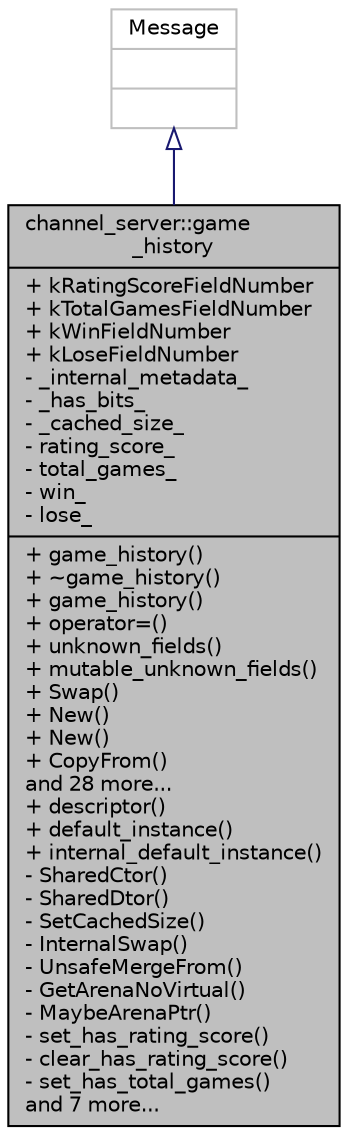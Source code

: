 digraph "channel_server::game_history"
{
  edge [fontname="Helvetica",fontsize="10",labelfontname="Helvetica",labelfontsize="10"];
  node [fontname="Helvetica",fontsize="10",shape=record];
  Node2 [label="{channel_server::game\l_history\n|+ kRatingScoreFieldNumber\l+ kTotalGamesFieldNumber\l+ kWinFieldNumber\l+ kLoseFieldNumber\l- _internal_metadata_\l- _has_bits_\l- _cached_size_\l- rating_score_\l- total_games_\l- win_\l- lose_\l|+ game_history()\l+ ~game_history()\l+ game_history()\l+ operator=()\l+ unknown_fields()\l+ mutable_unknown_fields()\l+ Swap()\l+ New()\l+ New()\l+ CopyFrom()\land 28 more...\l+ descriptor()\l+ default_instance()\l+ internal_default_instance()\l- SharedCtor()\l- SharedDtor()\l- SetCachedSize()\l- InternalSwap()\l- UnsafeMergeFrom()\l- GetArenaNoVirtual()\l- MaybeArenaPtr()\l- set_has_rating_score()\l- clear_has_rating_score()\l- set_has_total_games()\land 7 more...\l}",height=0.2,width=0.4,color="black", fillcolor="grey75", style="filled", fontcolor="black"];
  Node3 -> Node2 [dir="back",color="midnightblue",fontsize="10",style="solid",arrowtail="onormal",fontname="Helvetica"];
  Node3 [label="{Message\n||}",height=0.2,width=0.4,color="grey75", fillcolor="white", style="filled"];
}

